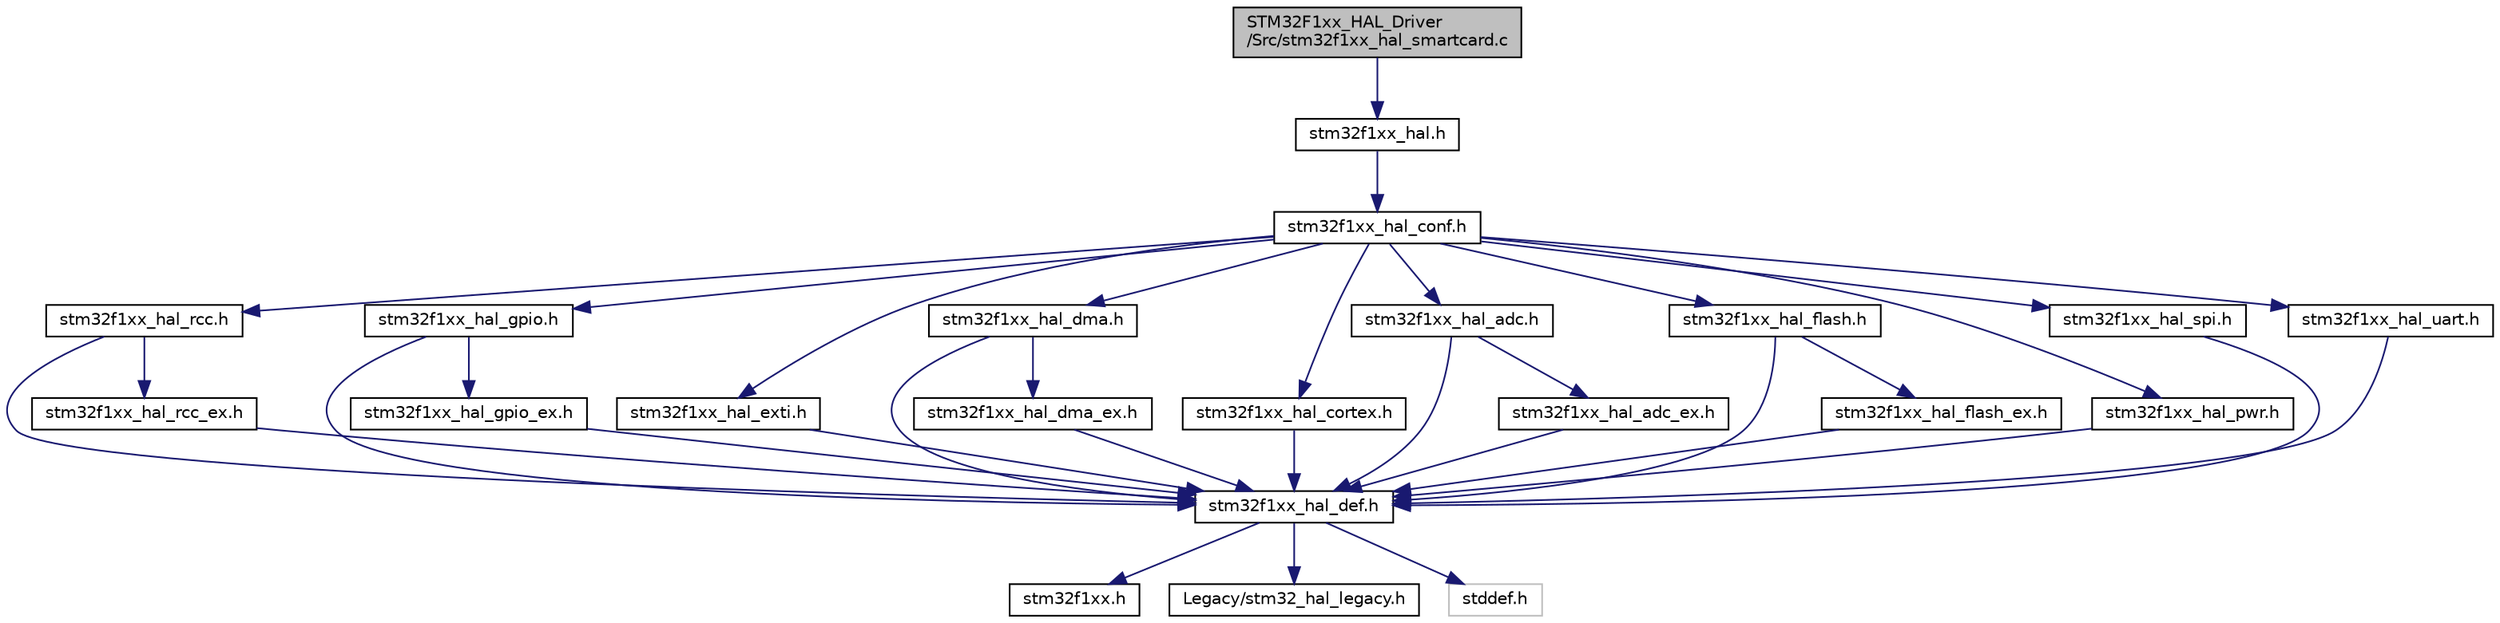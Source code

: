 digraph "STM32F1xx_HAL_Driver/Src/stm32f1xx_hal_smartcard.c"
{
 // LATEX_PDF_SIZE
  edge [fontname="Helvetica",fontsize="10",labelfontname="Helvetica",labelfontsize="10"];
  node [fontname="Helvetica",fontsize="10",shape=record];
  Node1 [label="STM32F1xx_HAL_Driver\l/Src/stm32f1xx_hal_smartcard.c",height=0.2,width=0.4,color="black", fillcolor="grey75", style="filled", fontcolor="black",tooltip="SMARTCARD HAL module driver. This file provides firmware functions to manage the following functional..."];
  Node1 -> Node2 [color="midnightblue",fontsize="10",style="solid",fontname="Helvetica"];
  Node2 [label="stm32f1xx_hal.h",height=0.2,width=0.4,color="black", fillcolor="white", style="filled",URL="$stm32f1xx__hal_8h.html",tooltip="This file contains all the functions prototypes for the HAL module driver."];
  Node2 -> Node3 [color="midnightblue",fontsize="10",style="solid",fontname="Helvetica"];
  Node3 [label="stm32f1xx_hal_conf.h",height=0.2,width=0.4,color="black", fillcolor="white", style="filled",URL="$stm32f1xx__hal__conf_8h.html",tooltip="HAL configuration file."];
  Node3 -> Node4 [color="midnightblue",fontsize="10",style="solid",fontname="Helvetica"];
  Node4 [label="stm32f1xx_hal_rcc.h",height=0.2,width=0.4,color="black", fillcolor="white", style="filled",URL="$stm32f1xx__hal__rcc_8h.html",tooltip="Header file of RCC HAL module."];
  Node4 -> Node5 [color="midnightblue",fontsize="10",style="solid",fontname="Helvetica"];
  Node5 [label="stm32f1xx_hal_def.h",height=0.2,width=0.4,color="black", fillcolor="white", style="filled",URL="$stm32f1xx__hal__def_8h.html",tooltip="This file contains HAL common defines, enumeration, macros and structures definitions."];
  Node5 -> Node6 [color="midnightblue",fontsize="10",style="solid",fontname="Helvetica"];
  Node6 [label="stm32f1xx.h",height=0.2,width=0.4,color="black", fillcolor="white", style="filled",URL="$stm32f1xx_8h.html",tooltip="CMSIS STM32F1xx Device Peripheral Access Layer Header File."];
  Node5 -> Node7 [color="midnightblue",fontsize="10",style="solid",fontname="Helvetica"];
  Node7 [label="Legacy/stm32_hal_legacy.h",height=0.2,width=0.4,color="black", fillcolor="white", style="filled",URL="$stm32__hal__legacy_8h.html",tooltip="This file contains aliases definition for the STM32Cube HAL constants macros and functions maintained..."];
  Node5 -> Node8 [color="midnightblue",fontsize="10",style="solid",fontname="Helvetica"];
  Node8 [label="stddef.h",height=0.2,width=0.4,color="grey75", fillcolor="white", style="filled",tooltip=" "];
  Node4 -> Node9 [color="midnightblue",fontsize="10",style="solid",fontname="Helvetica"];
  Node9 [label="stm32f1xx_hal_rcc_ex.h",height=0.2,width=0.4,color="black", fillcolor="white", style="filled",URL="$stm32f1xx__hal__rcc__ex_8h.html",tooltip="Header file of RCC HAL Extension module."];
  Node9 -> Node5 [color="midnightblue",fontsize="10",style="solid",fontname="Helvetica"];
  Node3 -> Node10 [color="midnightblue",fontsize="10",style="solid",fontname="Helvetica"];
  Node10 [label="stm32f1xx_hal_gpio.h",height=0.2,width=0.4,color="black", fillcolor="white", style="filled",URL="$stm32f1xx__hal__gpio_8h.html",tooltip="Header file of GPIO HAL module."];
  Node10 -> Node5 [color="midnightblue",fontsize="10",style="solid",fontname="Helvetica"];
  Node10 -> Node11 [color="midnightblue",fontsize="10",style="solid",fontname="Helvetica"];
  Node11 [label="stm32f1xx_hal_gpio_ex.h",height=0.2,width=0.4,color="black", fillcolor="white", style="filled",URL="$stm32f1xx__hal__gpio__ex_8h.html",tooltip="Header file of GPIO HAL Extension module."];
  Node11 -> Node5 [color="midnightblue",fontsize="10",style="solid",fontname="Helvetica"];
  Node3 -> Node12 [color="midnightblue",fontsize="10",style="solid",fontname="Helvetica"];
  Node12 [label="stm32f1xx_hal_exti.h",height=0.2,width=0.4,color="black", fillcolor="white", style="filled",URL="$stm32f1xx__hal__exti_8h.html",tooltip="Header file of EXTI HAL module."];
  Node12 -> Node5 [color="midnightblue",fontsize="10",style="solid",fontname="Helvetica"];
  Node3 -> Node13 [color="midnightblue",fontsize="10",style="solid",fontname="Helvetica"];
  Node13 [label="stm32f1xx_hal_dma.h",height=0.2,width=0.4,color="black", fillcolor="white", style="filled",URL="$stm32f1xx__hal__dma_8h.html",tooltip="Header file of DMA HAL module."];
  Node13 -> Node5 [color="midnightblue",fontsize="10",style="solid",fontname="Helvetica"];
  Node13 -> Node14 [color="midnightblue",fontsize="10",style="solid",fontname="Helvetica"];
  Node14 [label="stm32f1xx_hal_dma_ex.h",height=0.2,width=0.4,color="black", fillcolor="white", style="filled",URL="$stm32f1xx__hal__dma__ex_8h.html",tooltip="Header file of DMA HAL extension module."];
  Node14 -> Node5 [color="midnightblue",fontsize="10",style="solid",fontname="Helvetica"];
  Node3 -> Node15 [color="midnightblue",fontsize="10",style="solid",fontname="Helvetica"];
  Node15 [label="stm32f1xx_hal_cortex.h",height=0.2,width=0.4,color="black", fillcolor="white", style="filled",URL="$stm32f1xx__hal__cortex_8h.html",tooltip="Header file of CORTEX HAL module."];
  Node15 -> Node5 [color="midnightblue",fontsize="10",style="solid",fontname="Helvetica"];
  Node3 -> Node16 [color="midnightblue",fontsize="10",style="solid",fontname="Helvetica"];
  Node16 [label="stm32f1xx_hal_adc.h",height=0.2,width=0.4,color="black", fillcolor="white", style="filled",URL="$stm32f1xx__hal__adc_8h.html",tooltip="Header file containing functions prototypes of ADC HAL library."];
  Node16 -> Node5 [color="midnightblue",fontsize="10",style="solid",fontname="Helvetica"];
  Node16 -> Node17 [color="midnightblue",fontsize="10",style="solid",fontname="Helvetica"];
  Node17 [label="stm32f1xx_hal_adc_ex.h",height=0.2,width=0.4,color="black", fillcolor="white", style="filled",URL="$stm32f1xx__hal__adc__ex_8h.html",tooltip="Header file of ADC HAL extension module."];
  Node17 -> Node5 [color="midnightblue",fontsize="10",style="solid",fontname="Helvetica"];
  Node3 -> Node18 [color="midnightblue",fontsize="10",style="solid",fontname="Helvetica"];
  Node18 [label="stm32f1xx_hal_flash.h",height=0.2,width=0.4,color="black", fillcolor="white", style="filled",URL="$stm32f1xx__hal__flash_8h.html",tooltip="Header file of Flash HAL module."];
  Node18 -> Node5 [color="midnightblue",fontsize="10",style="solid",fontname="Helvetica"];
  Node18 -> Node19 [color="midnightblue",fontsize="10",style="solid",fontname="Helvetica"];
  Node19 [label="stm32f1xx_hal_flash_ex.h",height=0.2,width=0.4,color="black", fillcolor="white", style="filled",URL="$stm32f1xx__hal__flash__ex_8h.html",tooltip="Header file of Flash HAL Extended module."];
  Node19 -> Node5 [color="midnightblue",fontsize="10",style="solid",fontname="Helvetica"];
  Node3 -> Node20 [color="midnightblue",fontsize="10",style="solid",fontname="Helvetica"];
  Node20 [label="stm32f1xx_hal_pwr.h",height=0.2,width=0.4,color="black", fillcolor="white", style="filled",URL="$stm32f1xx__hal__pwr_8h.html",tooltip="Header file of PWR HAL module."];
  Node20 -> Node5 [color="midnightblue",fontsize="10",style="solid",fontname="Helvetica"];
  Node3 -> Node21 [color="midnightblue",fontsize="10",style="solid",fontname="Helvetica"];
  Node21 [label="stm32f1xx_hal_spi.h",height=0.2,width=0.4,color="black", fillcolor="white", style="filled",URL="$stm32f1xx__hal__spi_8h.html",tooltip="Header file of SPI HAL module."];
  Node21 -> Node5 [color="midnightblue",fontsize="10",style="solid",fontname="Helvetica"];
  Node3 -> Node22 [color="midnightblue",fontsize="10",style="solid",fontname="Helvetica"];
  Node22 [label="stm32f1xx_hal_uart.h",height=0.2,width=0.4,color="black", fillcolor="white", style="filled",URL="$stm32f1xx__hal__uart_8h.html",tooltip="Header file of UART HAL module."];
  Node22 -> Node5 [color="midnightblue",fontsize="10",style="solid",fontname="Helvetica"];
}
